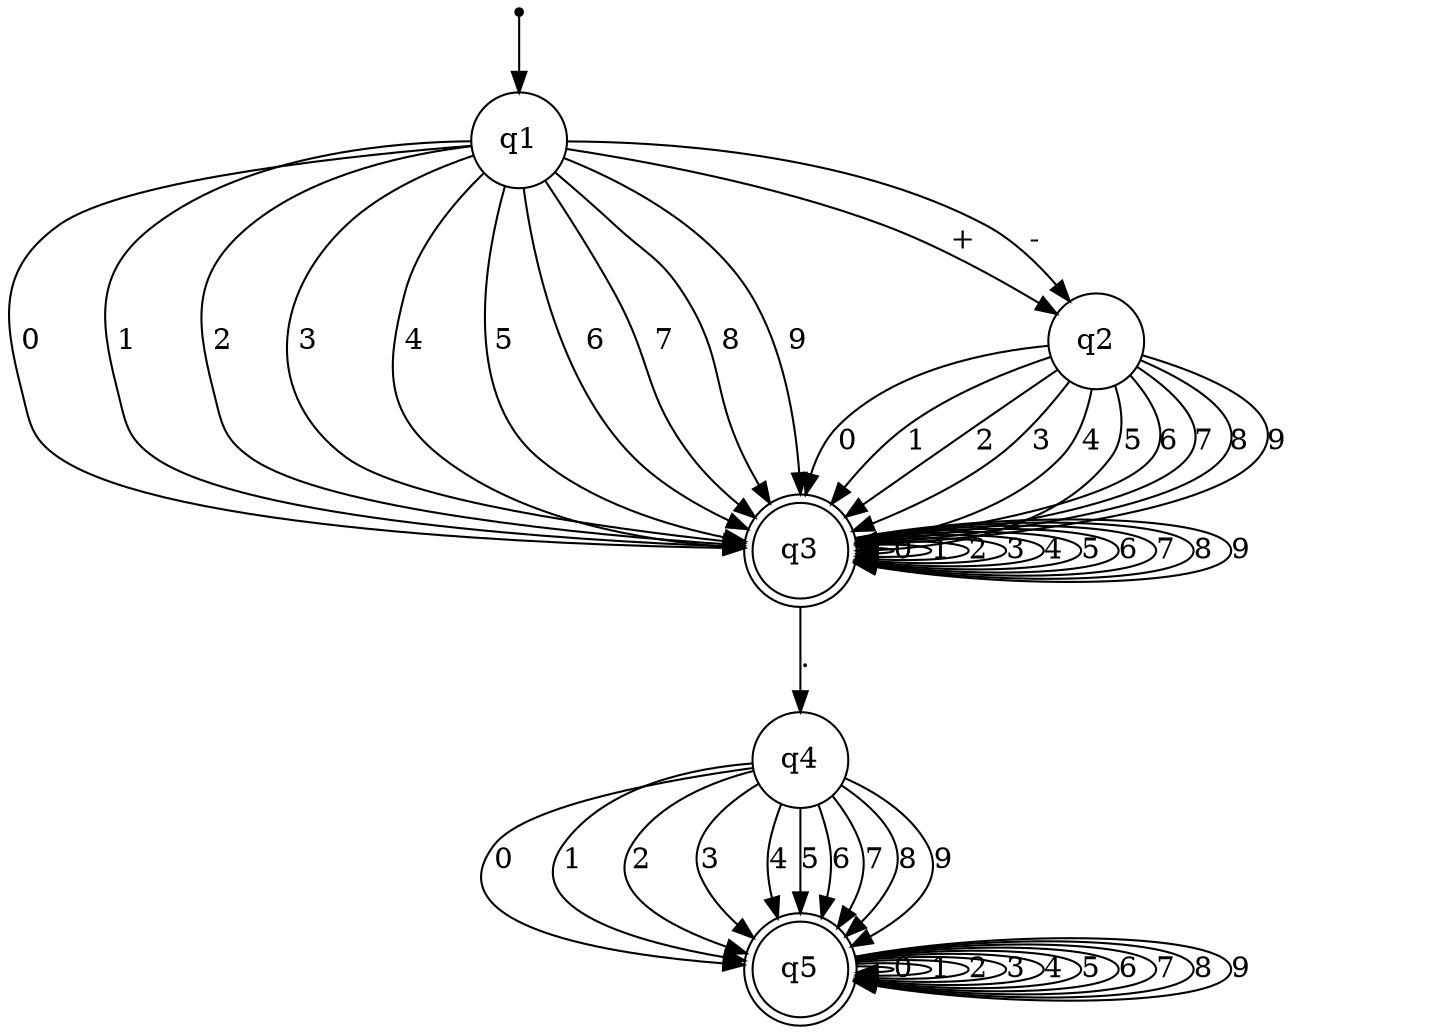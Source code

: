 digraph{
	node [shape = doublecircle]; q3;
	node [shape = doublecircle]; q5;
	node [shape = point]; initial;
	node [shape = circle];
	initial->q1
	q1->q2[label="+"]; q1->q2[label="-"]; q1->q3[label="0"]; q1->q3[label="1"]; q1->q3[label="2"]; q1->q3[label="3"]; q1->q3[label="4"]; q1->q3[label="5"]; q1->q3[label="6"]; q1->q3[label="7"]; q1->q3[label="8"]; q1->q3[label="9"];
	q2->q3[label="0"]; q2->q3[label="1"]; q2->q3[label="2"]; q2->q3[label="3"]; q2->q3[label="4"]; q2->q3[label="5"]; q2->q3[label="6"]; q2->q3[label="7"]; q2->q3[label="8"]; q2->q3[label="9"];
	q3->q4[label="."]; q3->q3[label="0"]; q3->q3[label="1"]; q3->q3[label="2"]; q3->q3[label="3"]; q3->q3[label="4"]; q3->q3[label="5"]; q3->q3[label="6"]; q3->q3[label="7"]; q3->q3[label="8"]; q3->q3[label="9"];
	q4->q5[label="0"]; q4->q5[label="1"]; q4->q5[label="2"]; q4->q5[label="3"]; q4->q5[label="4"]; q4->q5[label="5"]; q4->q5[label="6"]; q4->q5[label="7"]; q4->q5[label="8"]; q4->q5[label="9"];
	q5->q5[label="0"]; q5->q5[label="1"]; q5->q5[label="2"]; q5->q5[label="3"]; q5->q5[label="4"]; q5->q5[label="5"]; q5->q5[label="6"]; q5->q5[label="7"]; q5->q5[label="8"]; q5->q5[label="9"];
}